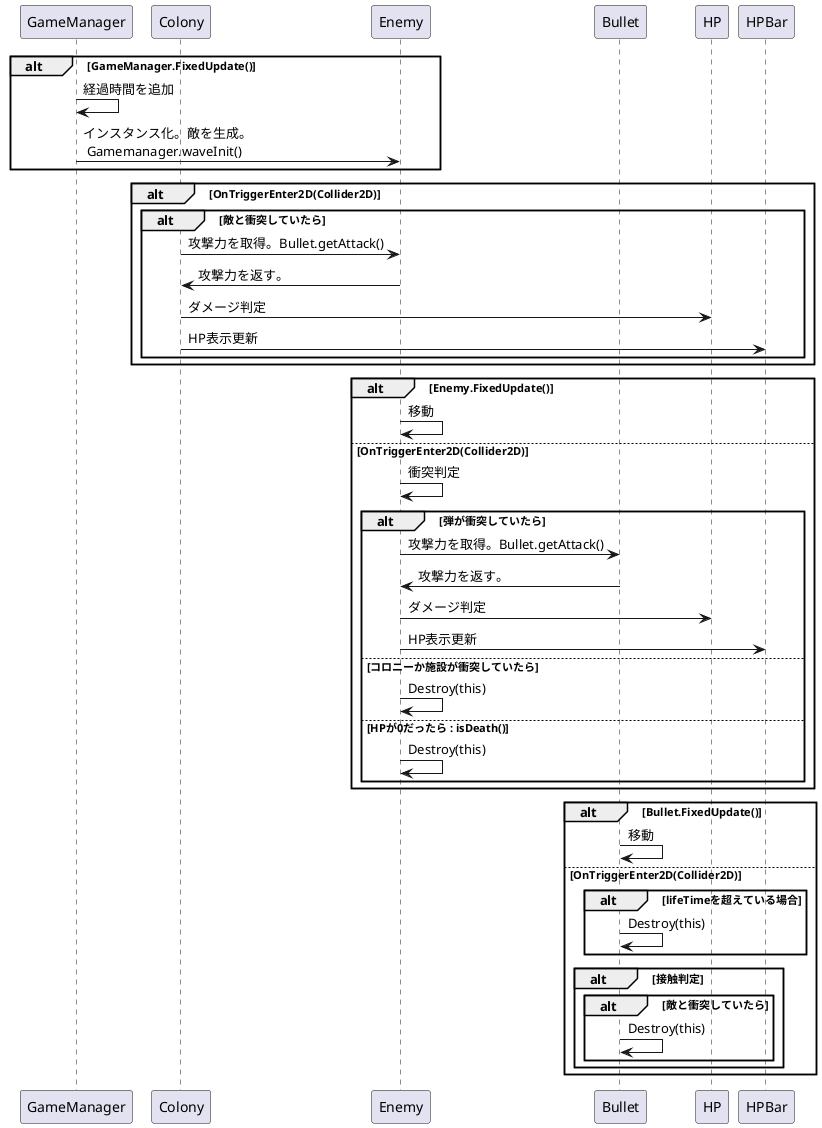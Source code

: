 @startuml
participant GameManager
participant Colony
participant Enemy
participant Bullet
participant HP
participant HPBar
alt GameManager.FixedUpdate()
    GameManager -> GameManager : 経過時間を追加
    GameManager -> Enemy : インスタンス化。敵を生成。\n Gamemanager.waveInit()
end
alt OnTriggerEnter2D(Collider2D)
    alt 敵と衝突していたら
        Colony -> Enemy : 攻撃力を取得。Bullet.getAttack()
        Colony <- Enemy : 攻撃力を返す。
        Colony -> HP : ダメージ判定
        Colony -> HPBar : HP表示更新
    end
end
alt Enemy.FixedUpdate()
    Enemy -> Enemy : 移動
else OnTriggerEnter2D(Collider2D)
    Enemy -> Enemy : 衝突判定
    alt 弾が衝突していたら
        Enemy -> Bullet : 攻撃力を取得。Bullet.getAttack()
        Enemy <- Bullet : 攻撃力を返す。
        Enemy -> HP : ダメージ判定
        Enemy -> HPBar : HP表示更新
    else コロニーか施設が衝突していたら
        Enemy -> Enemy : Destroy(this)
    else HPが0だったら : isDeath()
        Enemy -> Enemy : Destroy(this)
    end
end
alt Bullet.FixedUpdate()
    Bullet -> Bullet : 移動
else OnTriggerEnter2D(Collider2D)
    alt lifeTimeを超えている場合
        Bullet -> Bullet : Destroy(this)
    end
    alt 接触判定
        alt 敵と衝突していたら
            Bullet -> Bullet : Destroy(this)
        end
    end
end
@enduml